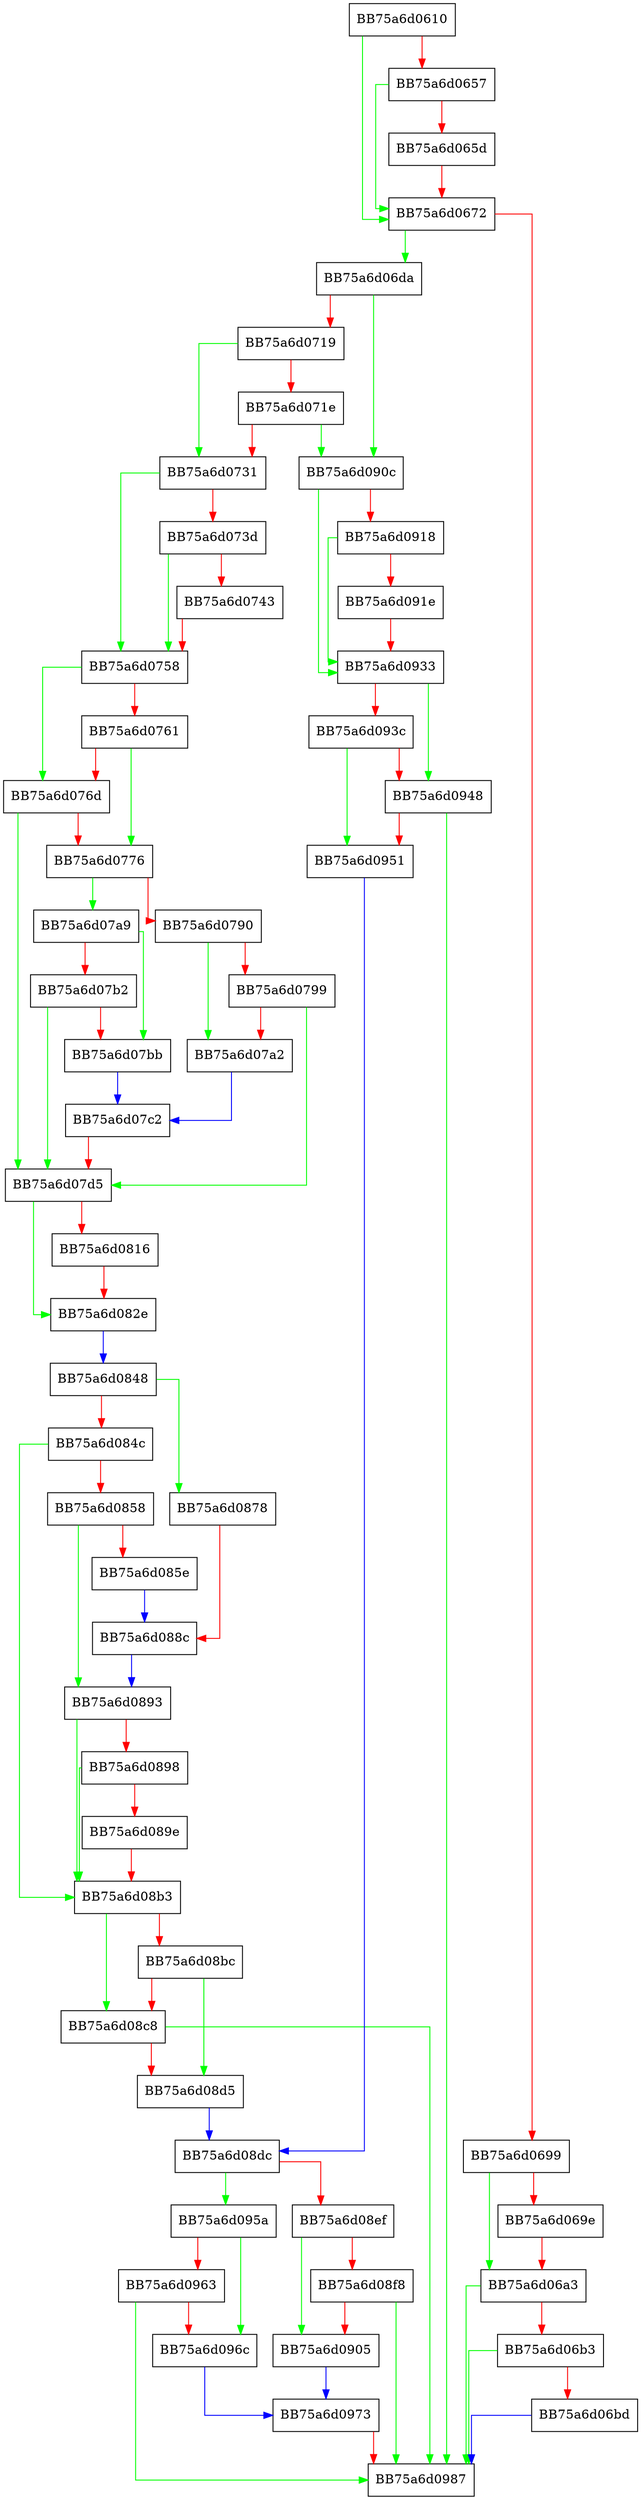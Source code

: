 digraph RunTask {
  node [shape="box"];
  graph [splines=ortho];
  BB75a6d0610 -> BB75a6d0672 [color="green"];
  BB75a6d0610 -> BB75a6d0657 [color="red"];
  BB75a6d0657 -> BB75a6d0672 [color="green"];
  BB75a6d0657 -> BB75a6d065d [color="red"];
  BB75a6d065d -> BB75a6d0672 [color="red"];
  BB75a6d0672 -> BB75a6d06da [color="green"];
  BB75a6d0672 -> BB75a6d0699 [color="red"];
  BB75a6d0699 -> BB75a6d06a3 [color="green"];
  BB75a6d0699 -> BB75a6d069e [color="red"];
  BB75a6d069e -> BB75a6d06a3 [color="red"];
  BB75a6d06a3 -> BB75a6d0987 [color="green"];
  BB75a6d06a3 -> BB75a6d06b3 [color="red"];
  BB75a6d06b3 -> BB75a6d0987 [color="green"];
  BB75a6d06b3 -> BB75a6d06bd [color="red"];
  BB75a6d06bd -> BB75a6d0987 [color="blue"];
  BB75a6d06da -> BB75a6d090c [color="green"];
  BB75a6d06da -> BB75a6d0719 [color="red"];
  BB75a6d0719 -> BB75a6d0731 [color="green"];
  BB75a6d0719 -> BB75a6d071e [color="red"];
  BB75a6d071e -> BB75a6d090c [color="green"];
  BB75a6d071e -> BB75a6d0731 [color="red"];
  BB75a6d0731 -> BB75a6d0758 [color="green"];
  BB75a6d0731 -> BB75a6d073d [color="red"];
  BB75a6d073d -> BB75a6d0758 [color="green"];
  BB75a6d073d -> BB75a6d0743 [color="red"];
  BB75a6d0743 -> BB75a6d0758 [color="red"];
  BB75a6d0758 -> BB75a6d076d [color="green"];
  BB75a6d0758 -> BB75a6d0761 [color="red"];
  BB75a6d0761 -> BB75a6d0776 [color="green"];
  BB75a6d0761 -> BB75a6d076d [color="red"];
  BB75a6d076d -> BB75a6d07d5 [color="green"];
  BB75a6d076d -> BB75a6d0776 [color="red"];
  BB75a6d0776 -> BB75a6d07a9 [color="green"];
  BB75a6d0776 -> BB75a6d0790 [color="red"];
  BB75a6d0790 -> BB75a6d07a2 [color="green"];
  BB75a6d0790 -> BB75a6d0799 [color="red"];
  BB75a6d0799 -> BB75a6d07d5 [color="green"];
  BB75a6d0799 -> BB75a6d07a2 [color="red"];
  BB75a6d07a2 -> BB75a6d07c2 [color="blue"];
  BB75a6d07a9 -> BB75a6d07bb [color="green"];
  BB75a6d07a9 -> BB75a6d07b2 [color="red"];
  BB75a6d07b2 -> BB75a6d07d5 [color="green"];
  BB75a6d07b2 -> BB75a6d07bb [color="red"];
  BB75a6d07bb -> BB75a6d07c2 [color="blue"];
  BB75a6d07c2 -> BB75a6d07d5 [color="red"];
  BB75a6d07d5 -> BB75a6d082e [color="green"];
  BB75a6d07d5 -> BB75a6d0816 [color="red"];
  BB75a6d0816 -> BB75a6d082e [color="red"];
  BB75a6d082e -> BB75a6d0848 [color="blue"];
  BB75a6d0848 -> BB75a6d0878 [color="green"];
  BB75a6d0848 -> BB75a6d084c [color="red"];
  BB75a6d084c -> BB75a6d08b3 [color="green"];
  BB75a6d084c -> BB75a6d0858 [color="red"];
  BB75a6d0858 -> BB75a6d0893 [color="green"];
  BB75a6d0858 -> BB75a6d085e [color="red"];
  BB75a6d085e -> BB75a6d088c [color="blue"];
  BB75a6d0878 -> BB75a6d088c [color="red"];
  BB75a6d088c -> BB75a6d0893 [color="blue"];
  BB75a6d0893 -> BB75a6d08b3 [color="green"];
  BB75a6d0893 -> BB75a6d0898 [color="red"];
  BB75a6d0898 -> BB75a6d08b3 [color="green"];
  BB75a6d0898 -> BB75a6d089e [color="red"];
  BB75a6d089e -> BB75a6d08b3 [color="red"];
  BB75a6d08b3 -> BB75a6d08c8 [color="green"];
  BB75a6d08b3 -> BB75a6d08bc [color="red"];
  BB75a6d08bc -> BB75a6d08d5 [color="green"];
  BB75a6d08bc -> BB75a6d08c8 [color="red"];
  BB75a6d08c8 -> BB75a6d0987 [color="green"];
  BB75a6d08c8 -> BB75a6d08d5 [color="red"];
  BB75a6d08d5 -> BB75a6d08dc [color="blue"];
  BB75a6d08dc -> BB75a6d095a [color="green"];
  BB75a6d08dc -> BB75a6d08ef [color="red"];
  BB75a6d08ef -> BB75a6d0905 [color="green"];
  BB75a6d08ef -> BB75a6d08f8 [color="red"];
  BB75a6d08f8 -> BB75a6d0987 [color="green"];
  BB75a6d08f8 -> BB75a6d0905 [color="red"];
  BB75a6d0905 -> BB75a6d0973 [color="blue"];
  BB75a6d090c -> BB75a6d0933 [color="green"];
  BB75a6d090c -> BB75a6d0918 [color="red"];
  BB75a6d0918 -> BB75a6d0933 [color="green"];
  BB75a6d0918 -> BB75a6d091e [color="red"];
  BB75a6d091e -> BB75a6d0933 [color="red"];
  BB75a6d0933 -> BB75a6d0948 [color="green"];
  BB75a6d0933 -> BB75a6d093c [color="red"];
  BB75a6d093c -> BB75a6d0951 [color="green"];
  BB75a6d093c -> BB75a6d0948 [color="red"];
  BB75a6d0948 -> BB75a6d0987 [color="green"];
  BB75a6d0948 -> BB75a6d0951 [color="red"];
  BB75a6d0951 -> BB75a6d08dc [color="blue"];
  BB75a6d095a -> BB75a6d096c [color="green"];
  BB75a6d095a -> BB75a6d0963 [color="red"];
  BB75a6d0963 -> BB75a6d0987 [color="green"];
  BB75a6d0963 -> BB75a6d096c [color="red"];
  BB75a6d096c -> BB75a6d0973 [color="blue"];
  BB75a6d0973 -> BB75a6d0987 [color="red"];
}